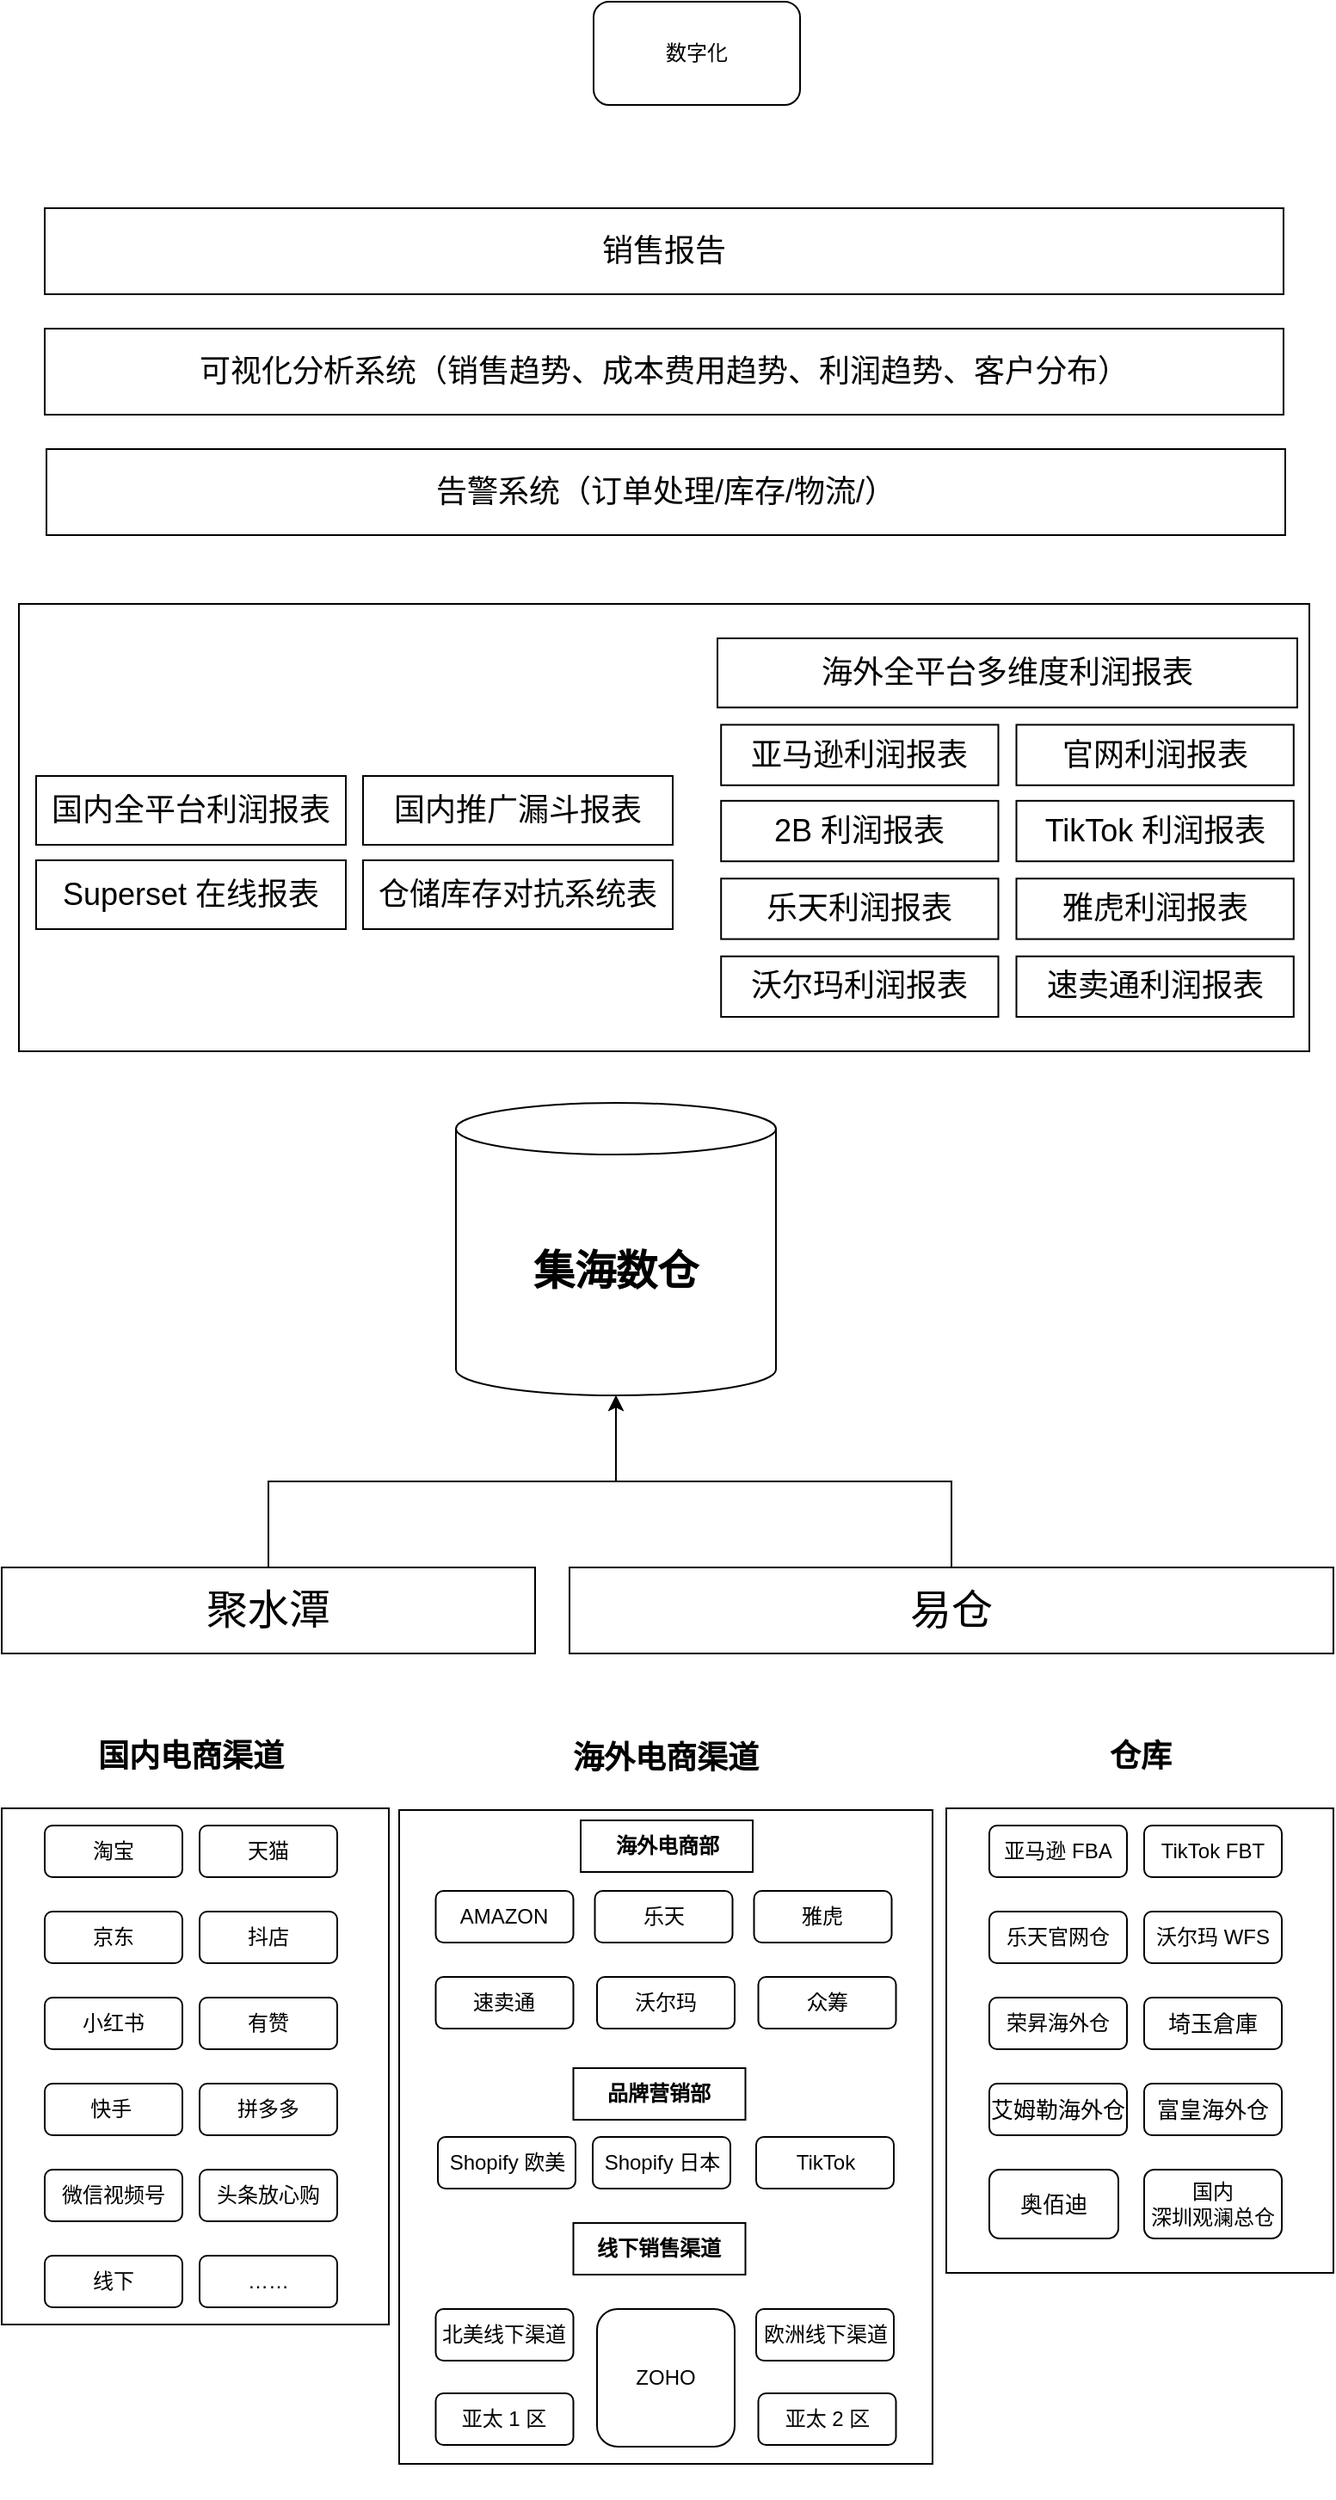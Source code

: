 <mxfile version="24.2.5" type="device">
  <diagram name="第 1 页" id="p-3RSeht7u77FKdnrFvP">
    <mxGraphModel dx="773" dy="735" grid="1" gridSize="10" guides="1" tooltips="1" connect="1" arrows="1" fold="1" page="1" pageScale="1" pageWidth="827" pageHeight="1169" math="0" shadow="0">
      <root>
        <mxCell id="0" />
        <mxCell id="1" parent="0" />
        <mxCell id="0pW57iG1KzUXUm58Hcu9-67" value="" style="rounded=0;whiteSpace=wrap;html=1;" vertex="1" parent="1">
          <mxGeometry x="70" y="420" width="750" height="260" as="geometry" />
        </mxCell>
        <mxCell id="TCNJi7eeDPYpznuc4UV4-1" value="&lt;h2&gt;&lt;font style=&quot;font-size: 24px;&quot;&gt;集海数仓&lt;/font&gt;&lt;/h2&gt;" style="shape=cylinder3;whiteSpace=wrap;html=1;boundedLbl=1;backgroundOutline=1;size=15;" parent="1" vertex="1">
          <mxGeometry x="324" y="710" width="186" height="170" as="geometry" />
        </mxCell>
        <mxCell id="TCNJi7eeDPYpznuc4UV4-18" value="" style="group" parent="1" vertex="1" connectable="0">
          <mxGeometry x="60" y="1070" width="225" height="350" as="geometry" />
        </mxCell>
        <mxCell id="TCNJi7eeDPYpznuc4UV4-14" value="" style="rounded=0;whiteSpace=wrap;html=1;" parent="TCNJi7eeDPYpznuc4UV4-18" vertex="1">
          <mxGeometry y="50" width="225" height="300" as="geometry" />
        </mxCell>
        <mxCell id="TCNJi7eeDPYpznuc4UV4-3" value="淘宝" style="rounded=1;whiteSpace=wrap;html=1;" parent="TCNJi7eeDPYpznuc4UV4-18" vertex="1">
          <mxGeometry x="25" y="60" width="80" height="30" as="geometry" />
        </mxCell>
        <mxCell id="TCNJi7eeDPYpznuc4UV4-4" value="天猫" style="rounded=1;whiteSpace=wrap;html=1;" parent="TCNJi7eeDPYpznuc4UV4-18" vertex="1">
          <mxGeometry x="115" y="60" width="80" height="30" as="geometry" />
        </mxCell>
        <mxCell id="TCNJi7eeDPYpznuc4UV4-5" value="京东" style="rounded=1;whiteSpace=wrap;html=1;" parent="TCNJi7eeDPYpznuc4UV4-18" vertex="1">
          <mxGeometry x="25" y="110" width="80" height="30" as="geometry" />
        </mxCell>
        <mxCell id="TCNJi7eeDPYpznuc4UV4-6" value="抖店" style="rounded=1;whiteSpace=wrap;html=1;" parent="TCNJi7eeDPYpznuc4UV4-18" vertex="1">
          <mxGeometry x="115" y="110" width="80" height="30" as="geometry" />
        </mxCell>
        <mxCell id="TCNJi7eeDPYpznuc4UV4-7" value="小红书" style="rounded=1;whiteSpace=wrap;html=1;" parent="TCNJi7eeDPYpznuc4UV4-18" vertex="1">
          <mxGeometry x="25" y="160" width="80" height="30" as="geometry" />
        </mxCell>
        <mxCell id="TCNJi7eeDPYpznuc4UV4-8" value="有赞" style="rounded=1;whiteSpace=wrap;html=1;" parent="TCNJi7eeDPYpznuc4UV4-18" vertex="1">
          <mxGeometry x="115" y="160" width="80" height="30" as="geometry" />
        </mxCell>
        <mxCell id="TCNJi7eeDPYpznuc4UV4-9" value="快手&lt;span style=&quot;white-space: pre;&quot;&gt;&#x9;&lt;/span&gt;" style="rounded=1;whiteSpace=wrap;html=1;" parent="TCNJi7eeDPYpznuc4UV4-18" vertex="1">
          <mxGeometry x="25" y="210" width="80" height="30" as="geometry" />
        </mxCell>
        <mxCell id="TCNJi7eeDPYpznuc4UV4-10" value="拼多多" style="rounded=1;whiteSpace=wrap;html=1;" parent="TCNJi7eeDPYpznuc4UV4-18" vertex="1">
          <mxGeometry x="115" y="210" width="80" height="30" as="geometry" />
        </mxCell>
        <mxCell id="TCNJi7eeDPYpznuc4UV4-11" value="微信视频号" style="rounded=1;whiteSpace=wrap;html=1;" parent="TCNJi7eeDPYpznuc4UV4-18" vertex="1">
          <mxGeometry x="25" y="260" width="80" height="30" as="geometry" />
        </mxCell>
        <mxCell id="TCNJi7eeDPYpznuc4UV4-12" value="头条放心购" style="rounded=1;whiteSpace=wrap;html=1;" parent="TCNJi7eeDPYpznuc4UV4-18" vertex="1">
          <mxGeometry x="115" y="260" width="80" height="30" as="geometry" />
        </mxCell>
        <mxCell id="TCNJi7eeDPYpznuc4UV4-15" value="线下" style="rounded=1;whiteSpace=wrap;html=1;" parent="TCNJi7eeDPYpznuc4UV4-18" vertex="1">
          <mxGeometry x="25" y="310" width="80" height="30" as="geometry" />
        </mxCell>
        <mxCell id="TCNJi7eeDPYpznuc4UV4-16" value="……" style="rounded=1;whiteSpace=wrap;html=1;" parent="TCNJi7eeDPYpznuc4UV4-18" vertex="1">
          <mxGeometry x="115" y="310" width="80" height="30" as="geometry" />
        </mxCell>
        <mxCell id="TCNJi7eeDPYpznuc4UV4-17" value="&lt;font style=&quot;font-size: 18px;&quot;&gt;&lt;b&gt;国内电商渠道&lt;/b&gt;&lt;/font&gt;" style="rounded=0;whiteSpace=wrap;html=1;strokeColor=none;" parent="TCNJi7eeDPYpznuc4UV4-18" vertex="1">
          <mxGeometry x="50" width="120" height="40" as="geometry" />
        </mxCell>
        <mxCell id="TCNJi7eeDPYpznuc4UV4-50" value="" style="group" parent="1" vertex="1" connectable="0">
          <mxGeometry x="609" y="1070" width="225" height="320" as="geometry" />
        </mxCell>
        <mxCell id="TCNJi7eeDPYpznuc4UV4-35" value="" style="rounded=0;whiteSpace=wrap;html=1;" parent="TCNJi7eeDPYpznuc4UV4-50" vertex="1">
          <mxGeometry y="50" width="225" height="270" as="geometry" />
        </mxCell>
        <mxCell id="TCNJi7eeDPYpznuc4UV4-36" value="亚马逊 FBA" style="rounded=1;whiteSpace=wrap;html=1;" parent="TCNJi7eeDPYpznuc4UV4-50" vertex="1">
          <mxGeometry x="25" y="60" width="80" height="30" as="geometry" />
        </mxCell>
        <mxCell id="TCNJi7eeDPYpznuc4UV4-37" value="TikTok FBT" style="rounded=1;whiteSpace=wrap;html=1;" parent="TCNJi7eeDPYpznuc4UV4-50" vertex="1">
          <mxGeometry x="115" y="60" width="80" height="30" as="geometry" />
        </mxCell>
        <mxCell id="TCNJi7eeDPYpznuc4UV4-38" value="乐天官网仓" style="rounded=1;whiteSpace=wrap;html=1;" parent="TCNJi7eeDPYpznuc4UV4-50" vertex="1">
          <mxGeometry x="25" y="110" width="80" height="30" as="geometry" />
        </mxCell>
        <mxCell id="TCNJi7eeDPYpznuc4UV4-39" value="沃尔玛 WFS" style="rounded=1;whiteSpace=wrap;html=1;" parent="TCNJi7eeDPYpznuc4UV4-50" vertex="1">
          <mxGeometry x="115" y="110" width="80" height="30" as="geometry" />
        </mxCell>
        <mxCell id="TCNJi7eeDPYpznuc4UV4-40" value="荣昇海外仓" style="rounded=1;whiteSpace=wrap;html=1;" parent="TCNJi7eeDPYpznuc4UV4-50" vertex="1">
          <mxGeometry x="25" y="160" width="80" height="30" as="geometry" />
        </mxCell>
        <mxCell id="TCNJi7eeDPYpznuc4UV4-41" value="&lt;div style=&quot;font-size: 13px;&quot;&gt;&lt;div style=&quot;white-space: pre;&quot; data-line=&quot;true&quot; data-line-index=&quot;0&quot; data-zone-id=&quot;0&quot;&gt;&lt;span style=&quot;font-family: LarkHackSafariFont, LarkEmojiFont, LarkChineseQuote, -apple-system, BlinkMacSystemFont, &amp;quot;Helvetica Neue&amp;quot;, Tahoma, &amp;quot;PingFang SC&amp;quot;, &amp;quot;Microsoft Yahei&amp;quot;, Arial, &amp;quot;Hiragino Sans GB&amp;quot;, sans-serif, &amp;quot;Apple Color Emoji&amp;quot;, &amp;quot;Segoe UI Emoji&amp;quot;, &amp;quot;Segoe UI Symbol&amp;quot;, &amp;quot;Noto Color Emoji&amp;quot;;&quot;&gt;埼玉倉庫&lt;/span&gt;&lt;/div&gt;&lt;/div&gt;" style="rounded=1;whiteSpace=wrap;html=1;" parent="TCNJi7eeDPYpznuc4UV4-50" vertex="1">
          <mxGeometry x="115" y="160" width="80" height="30" as="geometry" />
        </mxCell>
        <mxCell id="TCNJi7eeDPYpznuc4UV4-42" value="&lt;div style=&quot;font-size: 13px;&quot;&gt;&lt;div style=&quot;white-space: pre;&quot; data-line=&quot;true&quot; data-line-index=&quot;0&quot; data-zone-id=&quot;0&quot;&gt;艾姆勒海外仓&lt;/div&gt;&lt;/div&gt;" style="rounded=1;whiteSpace=wrap;html=1;" parent="TCNJi7eeDPYpznuc4UV4-50" vertex="1">
          <mxGeometry x="25" y="210" width="80" height="30" as="geometry" />
        </mxCell>
        <mxCell id="TCNJi7eeDPYpznuc4UV4-43" value="&lt;div style=&quot;font-size: 13px;&quot;&gt;&lt;div style=&quot;white-space: pre;&quot; data-line=&quot;true&quot; data-line-index=&quot;0&quot; data-zone-id=&quot;0&quot;&gt;&lt;span style=&quot;font-family: LarkHackSafariFont, LarkEmojiFont, LarkChineseQuote, -apple-system, BlinkMacSystemFont, &amp;quot;Helvetica Neue&amp;quot;, Tahoma, &amp;quot;PingFang SC&amp;quot;, &amp;quot;Microsoft Yahei&amp;quot;, Arial, &amp;quot;Hiragino Sans GB&amp;quot;, sans-serif, &amp;quot;Apple Color Emoji&amp;quot;, &amp;quot;Segoe UI Emoji&amp;quot;, &amp;quot;Segoe UI Symbol&amp;quot;, &amp;quot;Noto Color Emoji&amp;quot;;&quot;&gt;富皇海外仓&lt;/span&gt;&lt;/div&gt;&lt;/div&gt;" style="rounded=1;whiteSpace=wrap;html=1;" parent="TCNJi7eeDPYpznuc4UV4-50" vertex="1">
          <mxGeometry x="115" y="210" width="80" height="30" as="geometry" />
        </mxCell>
        <mxCell id="TCNJi7eeDPYpznuc4UV4-44" value="&lt;span style=&quot;font-family: LarkHackSafariFont, LarkEmojiFont, LarkChineseQuote, -apple-system, BlinkMacSystemFont, &amp;quot;Helvetica Neue&amp;quot;, Tahoma, &amp;quot;PingFang SC&amp;quot;, &amp;quot;Microsoft Yahei&amp;quot;, Arial, &amp;quot;Hiragino Sans GB&amp;quot;, sans-serif, &amp;quot;Apple Color Emoji&amp;quot;, &amp;quot;Segoe UI Emoji&amp;quot;, &amp;quot;Segoe UI Symbol&amp;quot;, &amp;quot;Noto Color Emoji&amp;quot;; font-size: 13px; white-space: pre;&quot;&gt;奥佰迪&lt;/span&gt;" style="rounded=1;whiteSpace=wrap;html=1;" parent="TCNJi7eeDPYpznuc4UV4-50" vertex="1">
          <mxGeometry x="25" y="260" width="75" height="40" as="geometry" />
        </mxCell>
        <mxCell id="TCNJi7eeDPYpznuc4UV4-45" value="国内&lt;br&gt;深圳观澜总仓" style="rounded=1;whiteSpace=wrap;html=1;" parent="TCNJi7eeDPYpznuc4UV4-50" vertex="1">
          <mxGeometry x="115" y="260" width="80" height="40" as="geometry" />
        </mxCell>
        <mxCell id="TCNJi7eeDPYpznuc4UV4-48" value="&lt;font style=&quot;font-size: 18px;&quot;&gt;&lt;b&gt;仓库&lt;/b&gt;&lt;/font&gt;" style="rounded=0;whiteSpace=wrap;html=1;strokeColor=none;" parent="TCNJi7eeDPYpznuc4UV4-50" vertex="1">
          <mxGeometry x="57.5" y="10" width="110" height="20" as="geometry" />
        </mxCell>
        <mxCell id="0pW57iG1KzUXUm58Hcu9-1" value="" style="group" vertex="1" connectable="0" parent="1">
          <mxGeometry x="291" y="1071" width="310" height="450" as="geometry" />
        </mxCell>
        <mxCell id="TCNJi7eeDPYpznuc4UV4-20" value="" style="rounded=0;whiteSpace=wrap;html=1;" parent="0pW57iG1KzUXUm58Hcu9-1" vertex="1">
          <mxGeometry y="50" width="310" height="380" as="geometry" />
        </mxCell>
        <mxCell id="TCNJi7eeDPYpznuc4UV4-21" value="AMAZON" style="rounded=1;whiteSpace=wrap;html=1;" parent="0pW57iG1KzUXUm58Hcu9-1" vertex="1">
          <mxGeometry x="21.25" y="97" width="80" height="30" as="geometry" />
        </mxCell>
        <mxCell id="TCNJi7eeDPYpznuc4UV4-22" value="Shopify 欧美" style="rounded=1;whiteSpace=wrap;html=1;" parent="0pW57iG1KzUXUm58Hcu9-1" vertex="1">
          <mxGeometry x="22.5" y="240" width="80" height="30" as="geometry" />
        </mxCell>
        <mxCell id="TCNJi7eeDPYpznuc4UV4-23" value="乐天" style="rounded=1;whiteSpace=wrap;html=1;" parent="0pW57iG1KzUXUm58Hcu9-1" vertex="1">
          <mxGeometry x="113.75" y="97" width="80" height="30" as="geometry" />
        </mxCell>
        <mxCell id="TCNJi7eeDPYpznuc4UV4-24" value="Shopify 日本" style="rounded=1;whiteSpace=wrap;html=1;" parent="0pW57iG1KzUXUm58Hcu9-1" vertex="1">
          <mxGeometry x="112.5" y="240" width="80" height="30" as="geometry" />
        </mxCell>
        <mxCell id="TCNJi7eeDPYpznuc4UV4-25" value="雅虎" style="rounded=1;whiteSpace=wrap;html=1;" parent="0pW57iG1KzUXUm58Hcu9-1" vertex="1">
          <mxGeometry x="206.25" y="97" width="80" height="30" as="geometry" />
        </mxCell>
        <mxCell id="TCNJi7eeDPYpznuc4UV4-26" value="TikTok" style="rounded=1;whiteSpace=wrap;html=1;" parent="0pW57iG1KzUXUm58Hcu9-1" vertex="1">
          <mxGeometry x="207.5" y="240" width="80" height="30" as="geometry" />
        </mxCell>
        <mxCell id="TCNJi7eeDPYpznuc4UV4-27" value="速卖通" style="rounded=1;whiteSpace=wrap;html=1;" parent="0pW57iG1KzUXUm58Hcu9-1" vertex="1">
          <mxGeometry x="21.25" y="147" width="80" height="30" as="geometry" />
        </mxCell>
        <mxCell id="TCNJi7eeDPYpznuc4UV4-28" value="北美线下渠道" style="rounded=1;whiteSpace=wrap;html=1;" parent="0pW57iG1KzUXUm58Hcu9-1" vertex="1">
          <mxGeometry x="21.25" y="340" width="80" height="30" as="geometry" />
        </mxCell>
        <mxCell id="TCNJi7eeDPYpznuc4UV4-29" value="沃尔玛" style="rounded=1;whiteSpace=wrap;html=1;" parent="0pW57iG1KzUXUm58Hcu9-1" vertex="1">
          <mxGeometry x="115" y="147" width="80" height="30" as="geometry" />
        </mxCell>
        <mxCell id="TCNJi7eeDPYpznuc4UV4-30" value="亚太 2 区" style="rounded=1;whiteSpace=wrap;html=1;" parent="0pW57iG1KzUXUm58Hcu9-1" vertex="1">
          <mxGeometry x="208.75" y="389" width="80" height="30" as="geometry" />
        </mxCell>
        <mxCell id="TCNJi7eeDPYpznuc4UV4-31" value="众筹" style="rounded=1;whiteSpace=wrap;html=1;" parent="0pW57iG1KzUXUm58Hcu9-1" vertex="1">
          <mxGeometry x="208.75" y="147" width="80" height="30" as="geometry" />
        </mxCell>
        <mxCell id="TCNJi7eeDPYpznuc4UV4-32" value="欧洲线下渠道" style="rounded=1;whiteSpace=wrap;html=1;" parent="0pW57iG1KzUXUm58Hcu9-1" vertex="1">
          <mxGeometry x="207.5" y="340" width="80" height="30" as="geometry" />
        </mxCell>
        <mxCell id="TCNJi7eeDPYpznuc4UV4-33" value="&lt;font style=&quot;font-size: 18px;&quot;&gt;&lt;b&gt;海外电商渠道&lt;/b&gt;&lt;/font&gt;" style="rounded=0;whiteSpace=wrap;html=1;strokeColor=none;" parent="0pW57iG1KzUXUm58Hcu9-1" vertex="1">
          <mxGeometry x="95" width="120" height="40" as="geometry" />
        </mxCell>
        <mxCell id="TCNJi7eeDPYpznuc4UV4-51" value="&lt;div&gt;&lt;span style=&quot;white-space: pre;&quot; data-eleid=&quot;3&quot; class=&quot;text-only&quot;&gt;&lt;b&gt;海外电商部&lt;/b&gt;&lt;/span&gt;&lt;/div&gt;" style="rounded=0;whiteSpace=wrap;html=1;" parent="0pW57iG1KzUXUm58Hcu9-1" vertex="1">
          <mxGeometry x="105.5" y="56" width="100" height="30" as="geometry" />
        </mxCell>
        <mxCell id="TCNJi7eeDPYpznuc4UV4-52" value="&lt;div&gt;&lt;span style=&quot;white-space: pre;&quot; data-eleid=&quot;3&quot; class=&quot;text-only&quot;&gt;&lt;b&gt;品牌营销部&lt;/b&gt;&lt;/span&gt;&lt;/div&gt;" style="rounded=0;whiteSpace=wrap;html=1;" parent="0pW57iG1KzUXUm58Hcu9-1" vertex="1">
          <mxGeometry x="101.25" y="200" width="100" height="30" as="geometry" />
        </mxCell>
        <mxCell id="TCNJi7eeDPYpznuc4UV4-53" value="&lt;div&gt;&lt;span style=&quot;white-space: pre;&quot; data-eleid=&quot;3&quot; class=&quot;text-only&quot;&gt;&lt;b&gt;线下销售渠道&lt;/b&gt;&lt;/span&gt;&lt;/div&gt;" style="rounded=0;whiteSpace=wrap;html=1;" parent="0pW57iG1KzUXUm58Hcu9-1" vertex="1">
          <mxGeometry x="101.25" y="290" width="100" height="30" as="geometry" />
        </mxCell>
        <mxCell id="0pW57iG1KzUXUm58Hcu9-41" value="亚太 1 区" style="rounded=1;whiteSpace=wrap;html=1;" vertex="1" parent="0pW57iG1KzUXUm58Hcu9-1">
          <mxGeometry x="21.25" y="389" width="80" height="30" as="geometry" />
        </mxCell>
        <mxCell id="0pW57iG1KzUXUm58Hcu9-42" value="ZOHO" style="rounded=1;whiteSpace=wrap;html=1;" vertex="1" parent="0pW57iG1KzUXUm58Hcu9-1">
          <mxGeometry x="115" y="340" width="80" height="80" as="geometry" />
        </mxCell>
        <mxCell id="0pW57iG1KzUXUm58Hcu9-48" style="edgeStyle=orthogonalEdgeStyle;rounded=0;orthogonalLoop=1;jettySize=auto;html=1;entryX=0.5;entryY=1;entryDx=0;entryDy=0;entryPerimeter=0;" edge="1" parent="1" source="0pW57iG1KzUXUm58Hcu9-3" target="TCNJi7eeDPYpznuc4UV4-1">
          <mxGeometry relative="1" as="geometry">
            <mxPoint x="440" y="830" as="targetPoint" />
          </mxGeometry>
        </mxCell>
        <mxCell id="0pW57iG1KzUXUm58Hcu9-3" value="&lt;font style=&quot;font-size: 24px;&quot;&gt;易仓&lt;/font&gt;" style="rounded=0;whiteSpace=wrap;html=1;" vertex="1" parent="1">
          <mxGeometry x="390" y="980" width="444" height="50" as="geometry" />
        </mxCell>
        <mxCell id="0pW57iG1KzUXUm58Hcu9-43" value="&lt;font style=&quot;font-size: 24px;&quot;&gt;聚水潭&lt;/font&gt;" style="rounded=0;whiteSpace=wrap;html=1;" vertex="1" parent="1">
          <mxGeometry x="60" y="980" width="310" height="50" as="geometry" />
        </mxCell>
        <mxCell id="0pW57iG1KzUXUm58Hcu9-47" style="edgeStyle=orthogonalEdgeStyle;rounded=0;orthogonalLoop=1;jettySize=auto;html=1;entryX=0.5;entryY=1;entryDx=0;entryDy=0;entryPerimeter=0;" edge="1" parent="1" source="0pW57iG1KzUXUm58Hcu9-43" target="TCNJi7eeDPYpznuc4UV4-1">
          <mxGeometry relative="1" as="geometry" />
        </mxCell>
        <mxCell id="0pW57iG1KzUXUm58Hcu9-60" value="" style="group" vertex="1" connectable="0" parent="1">
          <mxGeometry x="476" y="440" width="337" height="220" as="geometry" />
        </mxCell>
        <mxCell id="0pW57iG1KzUXUm58Hcu9-51" value="&lt;font style=&quot;font-size: 18px;&quot;&gt;海外全平台多维度利润报表&lt;/font&gt;" style="rounded=0;whiteSpace=wrap;html=1;" vertex="1" parent="0pW57iG1KzUXUm58Hcu9-60">
          <mxGeometry width="337" height="40.183" as="geometry" />
        </mxCell>
        <mxCell id="0pW57iG1KzUXUm58Hcu9-52" value="&lt;font style=&quot;font-size: 18px;&quot;&gt;亚马逊利润报表&lt;/font&gt;" style="rounded=0;whiteSpace=wrap;html=1;" vertex="1" parent="0pW57iG1KzUXUm58Hcu9-60">
          <mxGeometry x="2.102" y="50.228" width="161.143" height="35.16" as="geometry" />
        </mxCell>
        <mxCell id="0pW57iG1KzUXUm58Hcu9-53" value="&lt;font style=&quot;font-size: 18px;&quot;&gt;官网利润报表&lt;/font&gt;" style="rounded=0;whiteSpace=wrap;html=1;" vertex="1" parent="0pW57iG1KzUXUm58Hcu9-60">
          <mxGeometry x="173.755" y="50.228" width="161.143" height="35.16" as="geometry" />
        </mxCell>
        <mxCell id="0pW57iG1KzUXUm58Hcu9-54" value="&lt;font style=&quot;font-size: 18px;&quot;&gt;TikTok 利润报表&lt;/font&gt;" style="rounded=0;whiteSpace=wrap;html=1;" vertex="1" parent="0pW57iG1KzUXUm58Hcu9-60">
          <mxGeometry x="173.755" y="94.429" width="161.143" height="35.16" as="geometry" />
        </mxCell>
        <mxCell id="0pW57iG1KzUXUm58Hcu9-55" value="&lt;font style=&quot;font-size: 18px;&quot;&gt;2B 利润报表&lt;/font&gt;" style="rounded=0;whiteSpace=wrap;html=1;" vertex="1" parent="0pW57iG1KzUXUm58Hcu9-60">
          <mxGeometry x="2.102" y="94.429" width="161.143" height="35.16" as="geometry" />
        </mxCell>
        <mxCell id="0pW57iG1KzUXUm58Hcu9-56" value="&lt;font style=&quot;font-size: 18px;&quot;&gt;乐天利润报表&lt;/font&gt;" style="rounded=0;whiteSpace=wrap;html=1;" vertex="1" parent="0pW57iG1KzUXUm58Hcu9-60">
          <mxGeometry x="2.102" y="139.635" width="161.143" height="35.16" as="geometry" />
        </mxCell>
        <mxCell id="0pW57iG1KzUXUm58Hcu9-57" value="&lt;font style=&quot;font-size: 18px;&quot;&gt;雅虎利润报表&lt;/font&gt;" style="rounded=0;whiteSpace=wrap;html=1;" vertex="1" parent="0pW57iG1KzUXUm58Hcu9-60">
          <mxGeometry x="173.755" y="139.635" width="161.143" height="35.16" as="geometry" />
        </mxCell>
        <mxCell id="0pW57iG1KzUXUm58Hcu9-58" value="&lt;font style=&quot;font-size: 18px;&quot;&gt;沃尔玛利润报表&lt;/font&gt;" style="rounded=0;whiteSpace=wrap;html=1;" vertex="1" parent="0pW57iG1KzUXUm58Hcu9-60">
          <mxGeometry x="2.102" y="184.84" width="161.143" height="35.16" as="geometry" />
        </mxCell>
        <mxCell id="0pW57iG1KzUXUm58Hcu9-59" value="&lt;font style=&quot;font-size: 18px;&quot;&gt;速卖通利润报表&lt;/font&gt;" style="rounded=0;whiteSpace=wrap;html=1;" vertex="1" parent="0pW57iG1KzUXUm58Hcu9-60">
          <mxGeometry x="173.755" y="184.84" width="161.143" height="35.16" as="geometry" />
        </mxCell>
        <mxCell id="0pW57iG1KzUXUm58Hcu9-61" value="&lt;font style=&quot;font-size: 18px;&quot;&gt;Superset 在线报表&lt;/font&gt;" style="rounded=0;whiteSpace=wrap;html=1;" vertex="1" parent="1">
          <mxGeometry x="80" y="569" width="180" height="40" as="geometry" />
        </mxCell>
        <mxCell id="0pW57iG1KzUXUm58Hcu9-63" value="&lt;font style=&quot;font-size: 18px;&quot;&gt;仓储库存对抗系统表&lt;/font&gt;" style="rounded=0;whiteSpace=wrap;html=1;" vertex="1" parent="1">
          <mxGeometry x="270" y="569" width="180" height="40" as="geometry" />
        </mxCell>
        <mxCell id="0pW57iG1KzUXUm58Hcu9-49" value="&lt;font style=&quot;font-size: 18px;&quot;&gt;国内全平台利润报表&lt;/font&gt;" style="rounded=0;whiteSpace=wrap;html=1;" vertex="1" parent="1">
          <mxGeometry x="80" y="520" width="180" height="40" as="geometry" />
        </mxCell>
        <mxCell id="0pW57iG1KzUXUm58Hcu9-50" value="&lt;font style=&quot;font-size: 18px;&quot;&gt;国内推广漏斗报表&lt;/font&gt;" style="rounded=0;whiteSpace=wrap;html=1;" vertex="1" parent="1">
          <mxGeometry x="270" y="520" width="180" height="40" as="geometry" />
        </mxCell>
        <mxCell id="0pW57iG1KzUXUm58Hcu9-64" value="&lt;font style=&quot;font-size: 18px;&quot;&gt;可视化分析系统（销售趋势、成本费用趋势、利润趋势、客户分布）&lt;br&gt;&lt;/font&gt;" style="rounded=0;whiteSpace=wrap;html=1;" vertex="1" parent="1">
          <mxGeometry x="85" y="260" width="720" height="50" as="geometry" />
        </mxCell>
        <mxCell id="0pW57iG1KzUXUm58Hcu9-65" value="&lt;font style=&quot;font-size: 18px;&quot;&gt;告警系统（订单处理/库存/物流/）&lt;/font&gt;" style="rounded=0;whiteSpace=wrap;html=1;" vertex="1" parent="1">
          <mxGeometry x="86" y="330" width="720" height="50" as="geometry" />
        </mxCell>
        <mxCell id="0pW57iG1KzUXUm58Hcu9-66" value="&lt;font style=&quot;font-size: 18px;&quot;&gt;销售报告&lt;br&gt;&lt;/font&gt;" style="rounded=0;whiteSpace=wrap;html=1;" vertex="1" parent="1">
          <mxGeometry x="85" y="190" width="720" height="50" as="geometry" />
        </mxCell>
        <mxCell id="0pW57iG1KzUXUm58Hcu9-69" value="数字化" style="rounded=1;whiteSpace=wrap;html=1;" vertex="1" parent="1">
          <mxGeometry x="404" y="70" width="120" height="60" as="geometry" />
        </mxCell>
      </root>
    </mxGraphModel>
  </diagram>
</mxfile>
